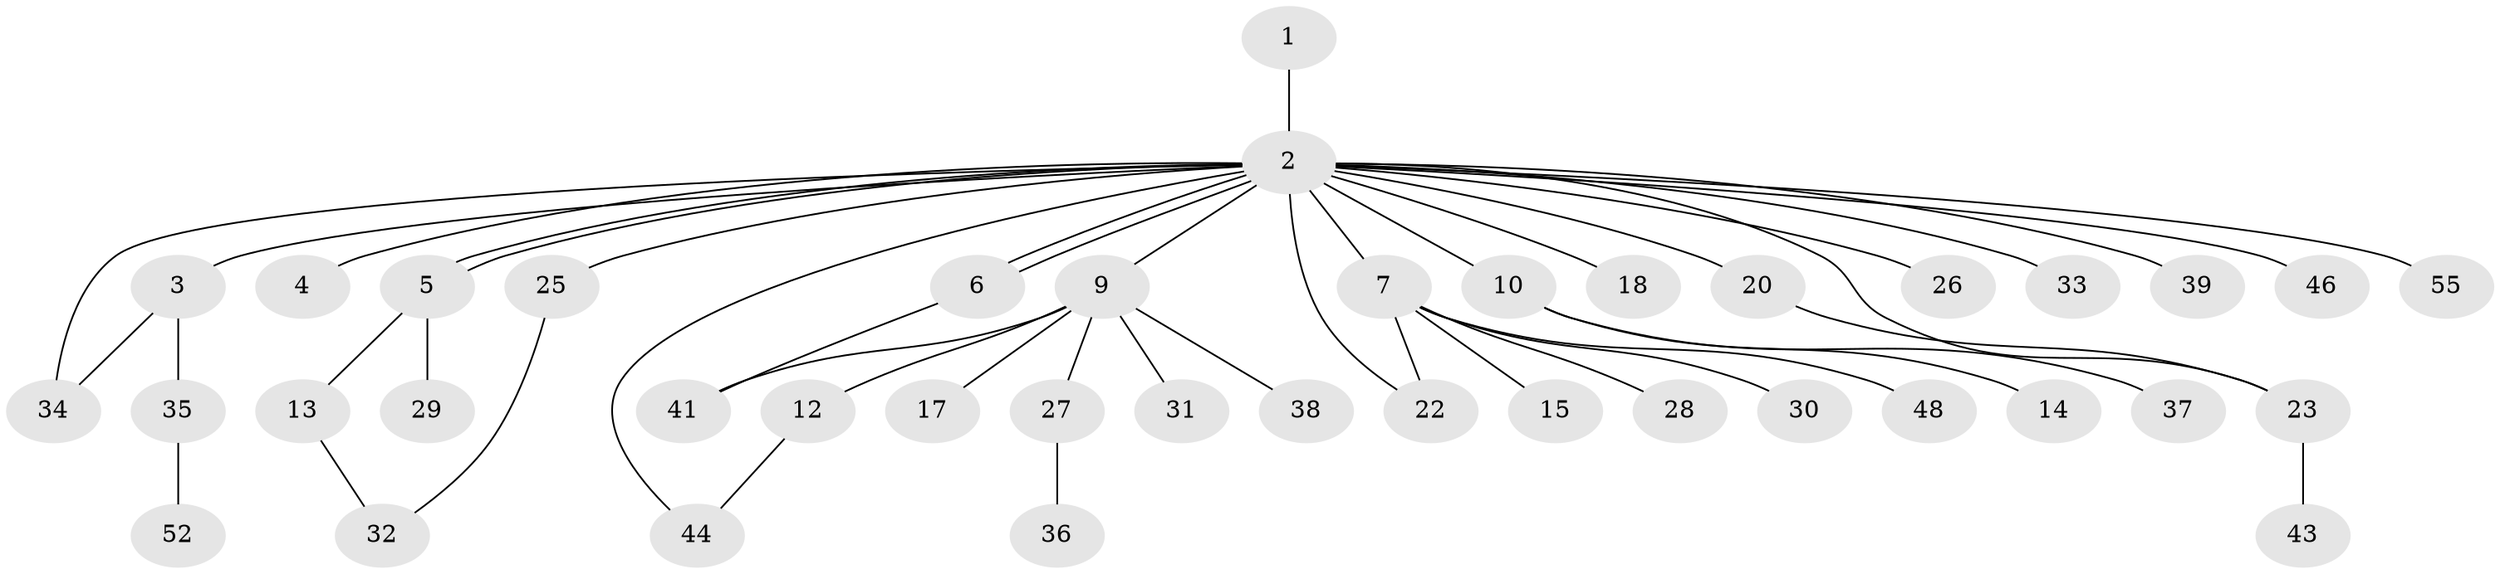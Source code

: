 // original degree distribution, {1: 0.5178571428571429, 23: 0.017857142857142856, 4: 0.05357142857142857, 5: 0.017857142857142856, 3: 0.05357142857142857, 6: 0.017857142857142856, 2: 0.30357142857142855, 8: 0.017857142857142856}
// Generated by graph-tools (version 1.1) at 2025/41/03/06/25 10:41:48]
// undirected, 40 vertices, 47 edges
graph export_dot {
graph [start="1"]
  node [color=gray90,style=filled];
  1;
  2 [super="+19"];
  3 [super="+11"];
  4;
  5 [super="+40"];
  6 [super="+8"];
  7 [super="+45"];
  9 [super="+56"];
  10 [super="+21"];
  12 [super="+24"];
  13 [super="+16"];
  14;
  15;
  17;
  18;
  20;
  22;
  23 [super="+51"];
  25;
  26;
  27;
  28;
  29;
  30;
  31;
  32 [super="+42"];
  33;
  34 [super="+50"];
  35 [super="+47"];
  36;
  37 [super="+49"];
  38;
  39;
  41 [super="+54"];
  43;
  44 [super="+53"];
  46;
  48;
  52;
  55;
  1 -- 2;
  2 -- 3;
  2 -- 4;
  2 -- 5;
  2 -- 5;
  2 -- 6;
  2 -- 6;
  2 -- 7;
  2 -- 9;
  2 -- 10;
  2 -- 18;
  2 -- 20;
  2 -- 22;
  2 -- 23;
  2 -- 25;
  2 -- 26;
  2 -- 33;
  2 -- 39;
  2 -- 44;
  2 -- 46;
  2 -- 55;
  2 -- 34;
  3 -- 34;
  3 -- 35;
  5 -- 13;
  5 -- 29;
  6 -- 41;
  7 -- 15;
  7 -- 22;
  7 -- 28;
  7 -- 30;
  7 -- 48;
  9 -- 12;
  9 -- 17;
  9 -- 27;
  9 -- 31;
  9 -- 38;
  9 -- 41;
  10 -- 14;
  10 -- 37;
  12 -- 44;
  13 -- 32;
  20 -- 23;
  23 -- 43;
  25 -- 32;
  27 -- 36;
  35 -- 52;
}
